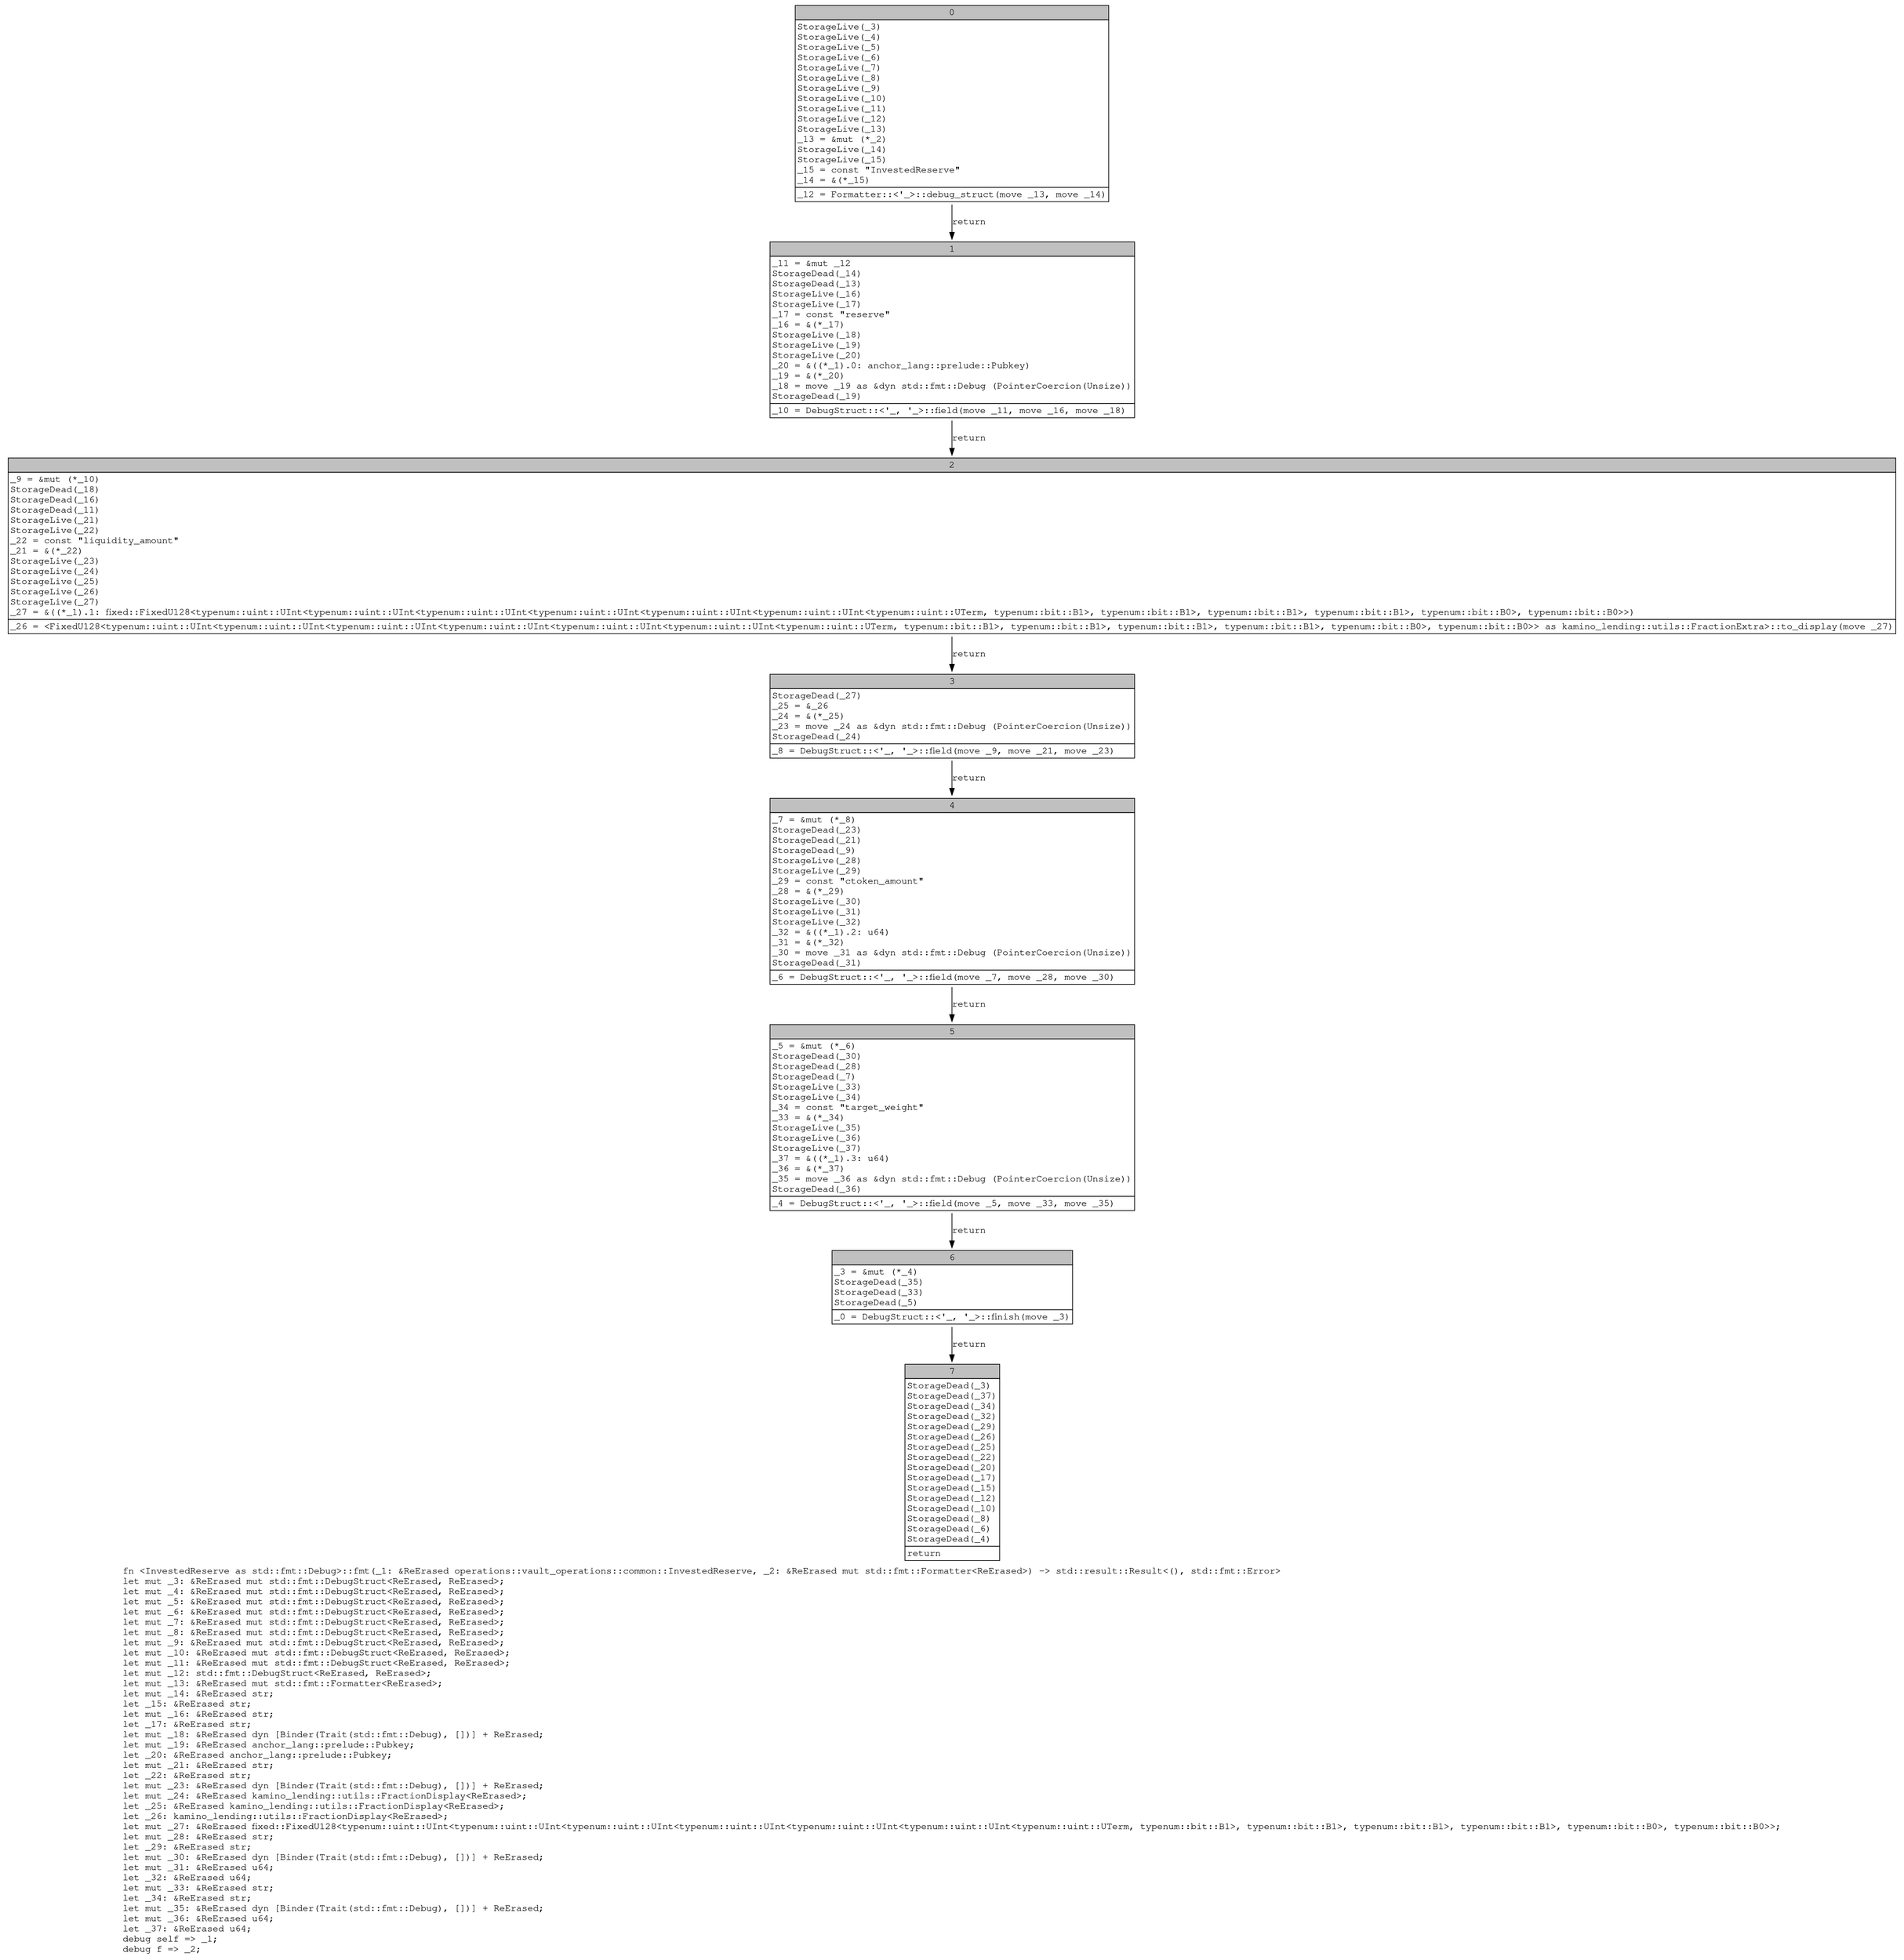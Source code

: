 digraph Mir_0_445 {
    graph [fontname="Courier, monospace"];
    node [fontname="Courier, monospace"];
    edge [fontname="Courier, monospace"];
    label=<fn &lt;InvestedReserve as std::fmt::Debug&gt;::fmt(_1: &amp;ReErased operations::vault_operations::common::InvestedReserve, _2: &amp;ReErased mut std::fmt::Formatter&lt;ReErased&gt;) -&gt; std::result::Result&lt;(), std::fmt::Error&gt;<br align="left"/>let mut _3: &amp;ReErased mut std::fmt::DebugStruct&lt;ReErased, ReErased&gt;;<br align="left"/>let mut _4: &amp;ReErased mut std::fmt::DebugStruct&lt;ReErased, ReErased&gt;;<br align="left"/>let mut _5: &amp;ReErased mut std::fmt::DebugStruct&lt;ReErased, ReErased&gt;;<br align="left"/>let mut _6: &amp;ReErased mut std::fmt::DebugStruct&lt;ReErased, ReErased&gt;;<br align="left"/>let mut _7: &amp;ReErased mut std::fmt::DebugStruct&lt;ReErased, ReErased&gt;;<br align="left"/>let mut _8: &amp;ReErased mut std::fmt::DebugStruct&lt;ReErased, ReErased&gt;;<br align="left"/>let mut _9: &amp;ReErased mut std::fmt::DebugStruct&lt;ReErased, ReErased&gt;;<br align="left"/>let mut _10: &amp;ReErased mut std::fmt::DebugStruct&lt;ReErased, ReErased&gt;;<br align="left"/>let mut _11: &amp;ReErased mut std::fmt::DebugStruct&lt;ReErased, ReErased&gt;;<br align="left"/>let mut _12: std::fmt::DebugStruct&lt;ReErased, ReErased&gt;;<br align="left"/>let mut _13: &amp;ReErased mut std::fmt::Formatter&lt;ReErased&gt;;<br align="left"/>let mut _14: &amp;ReErased str;<br align="left"/>let _15: &amp;ReErased str;<br align="left"/>let mut _16: &amp;ReErased str;<br align="left"/>let _17: &amp;ReErased str;<br align="left"/>let mut _18: &amp;ReErased dyn [Binder(Trait(std::fmt::Debug), [])] + ReErased;<br align="left"/>let mut _19: &amp;ReErased anchor_lang::prelude::Pubkey;<br align="left"/>let _20: &amp;ReErased anchor_lang::prelude::Pubkey;<br align="left"/>let mut _21: &amp;ReErased str;<br align="left"/>let _22: &amp;ReErased str;<br align="left"/>let mut _23: &amp;ReErased dyn [Binder(Trait(std::fmt::Debug), [])] + ReErased;<br align="left"/>let mut _24: &amp;ReErased kamino_lending::utils::FractionDisplay&lt;ReErased&gt;;<br align="left"/>let _25: &amp;ReErased kamino_lending::utils::FractionDisplay&lt;ReErased&gt;;<br align="left"/>let _26: kamino_lending::utils::FractionDisplay&lt;ReErased&gt;;<br align="left"/>let mut _27: &amp;ReErased fixed::FixedU128&lt;typenum::uint::UInt&lt;typenum::uint::UInt&lt;typenum::uint::UInt&lt;typenum::uint::UInt&lt;typenum::uint::UInt&lt;typenum::uint::UInt&lt;typenum::uint::UTerm, typenum::bit::B1&gt;, typenum::bit::B1&gt;, typenum::bit::B1&gt;, typenum::bit::B1&gt;, typenum::bit::B0&gt;, typenum::bit::B0&gt;&gt;;<br align="left"/>let mut _28: &amp;ReErased str;<br align="left"/>let _29: &amp;ReErased str;<br align="left"/>let mut _30: &amp;ReErased dyn [Binder(Trait(std::fmt::Debug), [])] + ReErased;<br align="left"/>let mut _31: &amp;ReErased u64;<br align="left"/>let _32: &amp;ReErased u64;<br align="left"/>let mut _33: &amp;ReErased str;<br align="left"/>let _34: &amp;ReErased str;<br align="left"/>let mut _35: &amp;ReErased dyn [Binder(Trait(std::fmt::Debug), [])] + ReErased;<br align="left"/>let mut _36: &amp;ReErased u64;<br align="left"/>let _37: &amp;ReErased u64;<br align="left"/>debug self =&gt; _1;<br align="left"/>debug f =&gt; _2;<br align="left"/>>;
    bb0__0_445 [shape="none", label=<<table border="0" cellborder="1" cellspacing="0"><tr><td bgcolor="gray" align="center" colspan="1">0</td></tr><tr><td align="left" balign="left">StorageLive(_3)<br/>StorageLive(_4)<br/>StorageLive(_5)<br/>StorageLive(_6)<br/>StorageLive(_7)<br/>StorageLive(_8)<br/>StorageLive(_9)<br/>StorageLive(_10)<br/>StorageLive(_11)<br/>StorageLive(_12)<br/>StorageLive(_13)<br/>_13 = &amp;mut (*_2)<br/>StorageLive(_14)<br/>StorageLive(_15)<br/>_15 = const &quot;InvestedReserve&quot;<br/>_14 = &amp;(*_15)<br/></td></tr><tr><td align="left">_12 = Formatter::&lt;'_&gt;::debug_struct(move _13, move _14)</td></tr></table>>];
    bb1__0_445 [shape="none", label=<<table border="0" cellborder="1" cellspacing="0"><tr><td bgcolor="gray" align="center" colspan="1">1</td></tr><tr><td align="left" balign="left">_11 = &amp;mut _12<br/>StorageDead(_14)<br/>StorageDead(_13)<br/>StorageLive(_16)<br/>StorageLive(_17)<br/>_17 = const &quot;reserve&quot;<br/>_16 = &amp;(*_17)<br/>StorageLive(_18)<br/>StorageLive(_19)<br/>StorageLive(_20)<br/>_20 = &amp;((*_1).0: anchor_lang::prelude::Pubkey)<br/>_19 = &amp;(*_20)<br/>_18 = move _19 as &amp;dyn std::fmt::Debug (PointerCoercion(Unsize))<br/>StorageDead(_19)<br/></td></tr><tr><td align="left">_10 = DebugStruct::&lt;'_, '_&gt;::field(move _11, move _16, move _18)</td></tr></table>>];
    bb2__0_445 [shape="none", label=<<table border="0" cellborder="1" cellspacing="0"><tr><td bgcolor="gray" align="center" colspan="1">2</td></tr><tr><td align="left" balign="left">_9 = &amp;mut (*_10)<br/>StorageDead(_18)<br/>StorageDead(_16)<br/>StorageDead(_11)<br/>StorageLive(_21)<br/>StorageLive(_22)<br/>_22 = const &quot;liquidity_amount&quot;<br/>_21 = &amp;(*_22)<br/>StorageLive(_23)<br/>StorageLive(_24)<br/>StorageLive(_25)<br/>StorageLive(_26)<br/>StorageLive(_27)<br/>_27 = &amp;((*_1).1: fixed::FixedU128&lt;typenum::uint::UInt&lt;typenum::uint::UInt&lt;typenum::uint::UInt&lt;typenum::uint::UInt&lt;typenum::uint::UInt&lt;typenum::uint::UInt&lt;typenum::uint::UTerm, typenum::bit::B1&gt;, typenum::bit::B1&gt;, typenum::bit::B1&gt;, typenum::bit::B1&gt;, typenum::bit::B0&gt;, typenum::bit::B0&gt;&gt;)<br/></td></tr><tr><td align="left">_26 = &lt;FixedU128&lt;typenum::uint::UInt&lt;typenum::uint::UInt&lt;typenum::uint::UInt&lt;typenum::uint::UInt&lt;typenum::uint::UInt&lt;typenum::uint::UInt&lt;typenum::uint::UTerm, typenum::bit::B1&gt;, typenum::bit::B1&gt;, typenum::bit::B1&gt;, typenum::bit::B1&gt;, typenum::bit::B0&gt;, typenum::bit::B0&gt;&gt; as kamino_lending::utils::FractionExtra&gt;::to_display(move _27)</td></tr></table>>];
    bb3__0_445 [shape="none", label=<<table border="0" cellborder="1" cellspacing="0"><tr><td bgcolor="gray" align="center" colspan="1">3</td></tr><tr><td align="left" balign="left">StorageDead(_27)<br/>_25 = &amp;_26<br/>_24 = &amp;(*_25)<br/>_23 = move _24 as &amp;dyn std::fmt::Debug (PointerCoercion(Unsize))<br/>StorageDead(_24)<br/></td></tr><tr><td align="left">_8 = DebugStruct::&lt;'_, '_&gt;::field(move _9, move _21, move _23)</td></tr></table>>];
    bb4__0_445 [shape="none", label=<<table border="0" cellborder="1" cellspacing="0"><tr><td bgcolor="gray" align="center" colspan="1">4</td></tr><tr><td align="left" balign="left">_7 = &amp;mut (*_8)<br/>StorageDead(_23)<br/>StorageDead(_21)<br/>StorageDead(_9)<br/>StorageLive(_28)<br/>StorageLive(_29)<br/>_29 = const &quot;ctoken_amount&quot;<br/>_28 = &amp;(*_29)<br/>StorageLive(_30)<br/>StorageLive(_31)<br/>StorageLive(_32)<br/>_32 = &amp;((*_1).2: u64)<br/>_31 = &amp;(*_32)<br/>_30 = move _31 as &amp;dyn std::fmt::Debug (PointerCoercion(Unsize))<br/>StorageDead(_31)<br/></td></tr><tr><td align="left">_6 = DebugStruct::&lt;'_, '_&gt;::field(move _7, move _28, move _30)</td></tr></table>>];
    bb5__0_445 [shape="none", label=<<table border="0" cellborder="1" cellspacing="0"><tr><td bgcolor="gray" align="center" colspan="1">5</td></tr><tr><td align="left" balign="left">_5 = &amp;mut (*_6)<br/>StorageDead(_30)<br/>StorageDead(_28)<br/>StorageDead(_7)<br/>StorageLive(_33)<br/>StorageLive(_34)<br/>_34 = const &quot;target_weight&quot;<br/>_33 = &amp;(*_34)<br/>StorageLive(_35)<br/>StorageLive(_36)<br/>StorageLive(_37)<br/>_37 = &amp;((*_1).3: u64)<br/>_36 = &amp;(*_37)<br/>_35 = move _36 as &amp;dyn std::fmt::Debug (PointerCoercion(Unsize))<br/>StorageDead(_36)<br/></td></tr><tr><td align="left">_4 = DebugStruct::&lt;'_, '_&gt;::field(move _5, move _33, move _35)</td></tr></table>>];
    bb6__0_445 [shape="none", label=<<table border="0" cellborder="1" cellspacing="0"><tr><td bgcolor="gray" align="center" colspan="1">6</td></tr><tr><td align="left" balign="left">_3 = &amp;mut (*_4)<br/>StorageDead(_35)<br/>StorageDead(_33)<br/>StorageDead(_5)<br/></td></tr><tr><td align="left">_0 = DebugStruct::&lt;'_, '_&gt;::finish(move _3)</td></tr></table>>];
    bb7__0_445 [shape="none", label=<<table border="0" cellborder="1" cellspacing="0"><tr><td bgcolor="gray" align="center" colspan="1">7</td></tr><tr><td align="left" balign="left">StorageDead(_3)<br/>StorageDead(_37)<br/>StorageDead(_34)<br/>StorageDead(_32)<br/>StorageDead(_29)<br/>StorageDead(_26)<br/>StorageDead(_25)<br/>StorageDead(_22)<br/>StorageDead(_20)<br/>StorageDead(_17)<br/>StorageDead(_15)<br/>StorageDead(_12)<br/>StorageDead(_10)<br/>StorageDead(_8)<br/>StorageDead(_6)<br/>StorageDead(_4)<br/></td></tr><tr><td align="left">return</td></tr></table>>];
    bb0__0_445 -> bb1__0_445 [label="return"];
    bb1__0_445 -> bb2__0_445 [label="return"];
    bb2__0_445 -> bb3__0_445 [label="return"];
    bb3__0_445 -> bb4__0_445 [label="return"];
    bb4__0_445 -> bb5__0_445 [label="return"];
    bb5__0_445 -> bb6__0_445 [label="return"];
    bb6__0_445 -> bb7__0_445 [label="return"];
}
